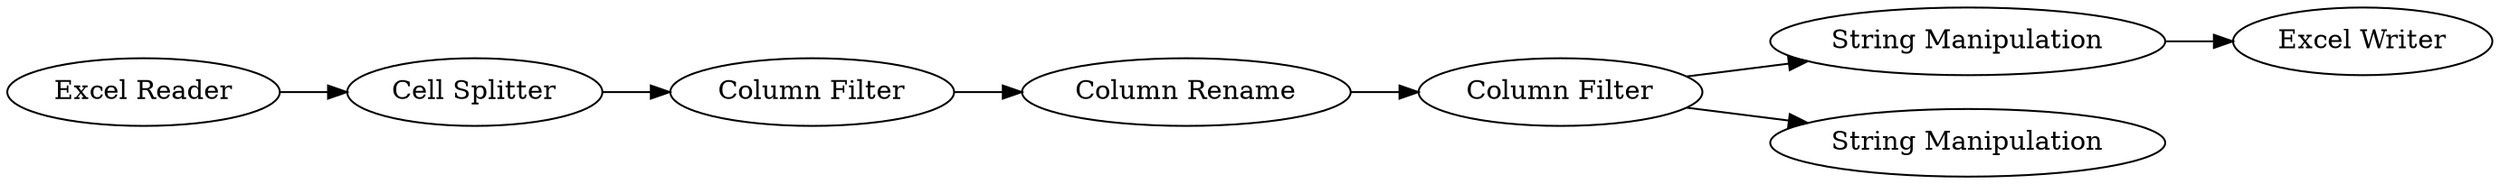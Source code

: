 digraph {
	11 -> 6
	8 -> 3
	9 -> 13
	6 -> 7
	12 -> 11
	13 -> 12
	6 -> 8
	13 [label="Cell Splitter"]
	7 [label="String Manipulation"]
	9 [label="Excel Reader"]
	11 [label="Column Rename"]
	6 [label="Column Filter"]
	8 [label="String Manipulation"]
	3 [label="Excel Writer"]
	12 [label="Column Filter"]
	rankdir=LR
}
